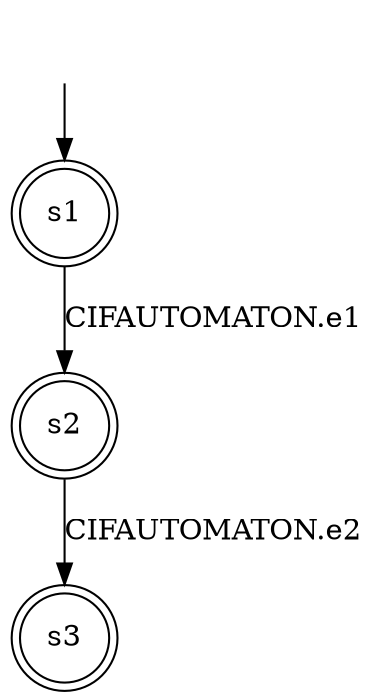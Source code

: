 digraph automaton {
	1 [label=<s1> shape="doublecircle"];
	2 [label=<s2> shape="doublecircle"];
	3 [label=<s3> shape="doublecircle"];
	__init1 [label=<> shape="none"];
	__init1 -> 1;
	1 -> 2 [label=<CIFAUTOMATON.e1> id="1-0-2"];
	2 -> 3 [label=<CIFAUTOMATON.e2> id="2-0-3"];
}
